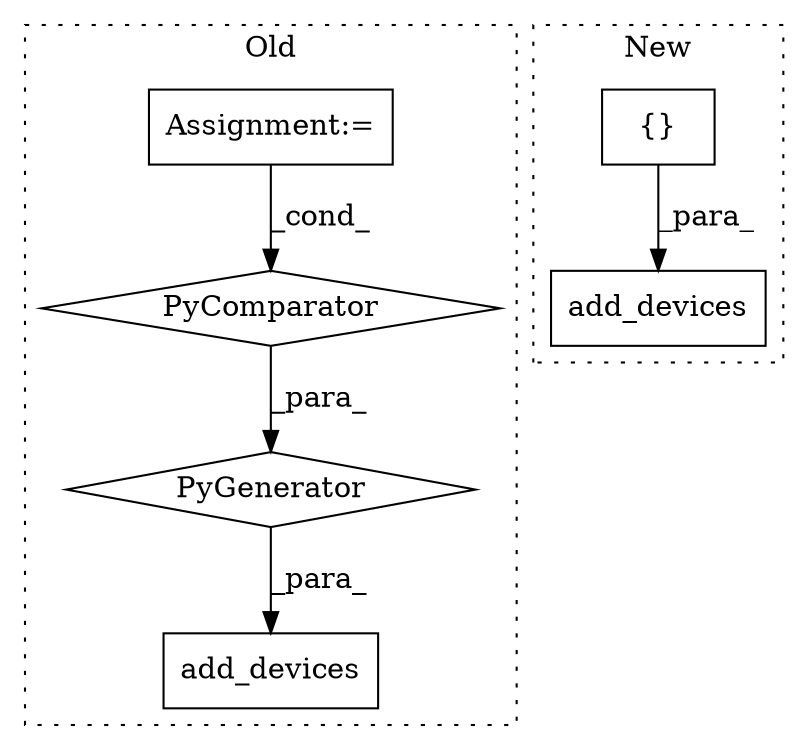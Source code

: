 digraph G {
subgraph cluster0 {
1 [label="PyComparator" a="113" s="606" l="52" shape="diamond"];
3 [label="Assignment:=" a="7" s="606" l="52" shape="box"];
4 [label="add_devices" a="32" s="503,664" l="21,-3" shape="box"];
5 [label="PyGenerator" a="107" s="524" l="140" shape="diamond"];
label = "Old";
style="dotted";
}
subgraph cluster1 {
2 [label="add_devices" a="32" s="778,830" l="12,1" shape="box"];
6 [label="{}" a="4" s="799,829" l="1,1" shape="box"];
label = "New";
style="dotted";
}
1 -> 5 [label="_para_"];
3 -> 1 [label="_cond_"];
5 -> 4 [label="_para_"];
6 -> 2 [label="_para_"];
}